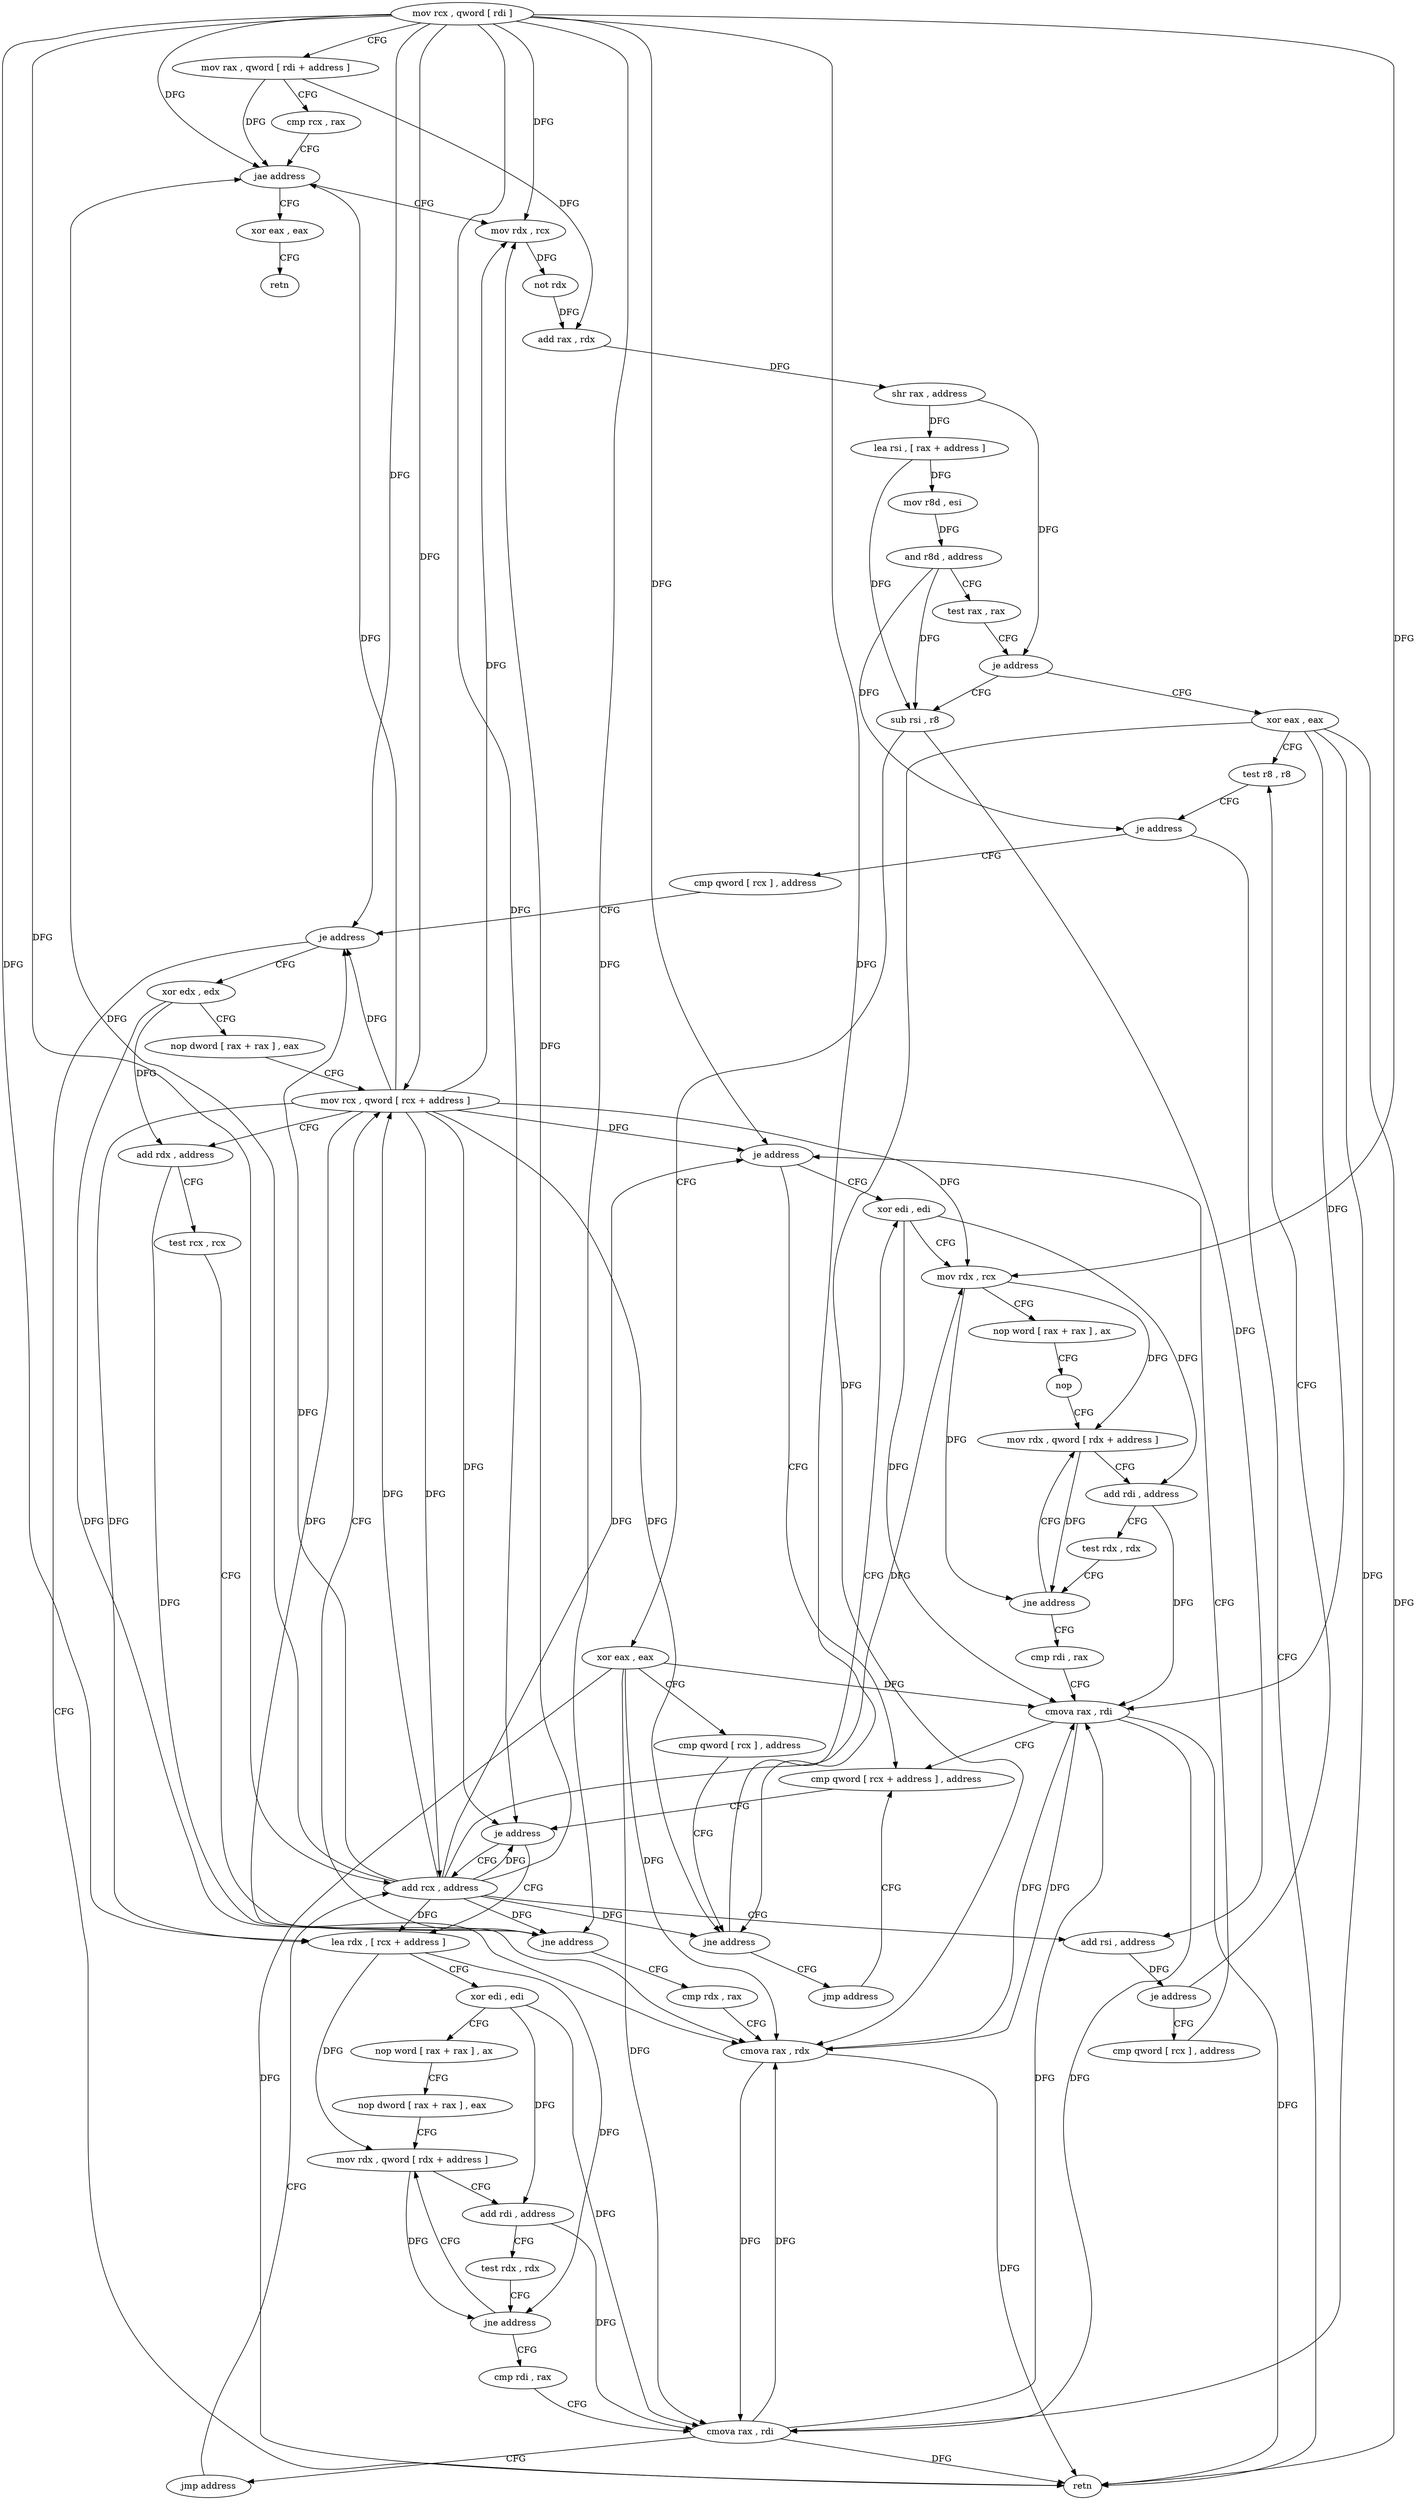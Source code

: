 digraph "func" {
"4275248" [label = "mov rcx , qword [ rdi ]" ]
"4275251" [label = "mov rax , qword [ rdi + address ]" ]
"4275255" [label = "cmp rcx , rax" ]
"4275258" [label = "jae address" ]
"4275414" [label = "xor eax , eax" ]
"4275264" [label = "mov rdx , rcx" ]
"4275416" [label = "retn" ]
"4275267" [label = "not rdx" ]
"4275270" [label = "add rax , rdx" ]
"4275273" [label = "shr rax , address" ]
"4275277" [label = "lea rsi , [ rax + address ]" ]
"4275281" [label = "mov r8d , esi" ]
"4275284" [label = "and r8d , address" ]
"4275288" [label = "test rax , rax" ]
"4275291" [label = "je address" ]
"4275417" [label = "xor eax , eax" ]
"4275297" [label = "sub rsi , r8" ]
"4275419" [label = "test r8 , r8" ]
"4275300" [label = "xor eax , eax" ]
"4275302" [label = "cmp qword [ rcx ] , address" ]
"4275306" [label = "jne address" ]
"4275328" [label = "xor edi , edi" ]
"4275308" [label = "jmp address" ]
"4275460" [label = "retn" ]
"4275424" [label = "cmp qword [ rcx ] , address" ]
"4275428" [label = "je address" ]
"4275430" [label = "xor edx , edx" ]
"4275330" [label = "mov rdx , rcx" ]
"4275333" [label = "nop word [ rax + rax ] , ax" ]
"4275343" [label = "nop" ]
"4275344" [label = "mov rdx , qword [ rdx + address ]" ]
"4275364" [label = "cmp qword [ rcx + address ] , address" ]
"4275432" [label = "nop dword [ rax + rax ] , eax" ]
"4275440" [label = "mov rcx , qword [ rcx + address ]" ]
"4275348" [label = "add rdi , address" ]
"4275352" [label = "test rdx , rdx" ]
"4275355" [label = "jne address" ]
"4275357" [label = "cmp rdi , rax" ]
"4275360" [label = "cmova rax , rdi" ]
"4275369" [label = "je address" ]
"4275312" [label = "add rcx , address" ]
"4275371" [label = "lea rdx , [ rcx + address ]" ]
"4275444" [label = "add rdx , address" ]
"4275448" [label = "test rcx , rcx" ]
"4275451" [label = "jne address" ]
"4275453" [label = "cmp rdx , rax" ]
"4275456" [label = "cmova rax , rdx" ]
"4275316" [label = "add rsi , address" ]
"4275320" [label = "je address" ]
"4275322" [label = "cmp qword [ rcx ] , address" ]
"4275375" [label = "xor edi , edi" ]
"4275377" [label = "nop word [ rax + rax ] , ax" ]
"4275387" [label = "nop dword [ rax + rax ] , eax" ]
"4275392" [label = "mov rdx , qword [ rdx + address ]" ]
"4275422" [label = "je address" ]
"4275326" [label = "je address" ]
"4275396" [label = "add rdi , address" ]
"4275400" [label = "test rdx , rdx" ]
"4275403" [label = "jne address" ]
"4275405" [label = "cmp rdi , rax" ]
"4275408" [label = "cmova rax , rdi" ]
"4275412" [label = "jmp address" ]
"4275248" -> "4275251" [ label = "CFG" ]
"4275248" -> "4275258" [ label = "DFG" ]
"4275248" -> "4275264" [ label = "DFG" ]
"4275248" -> "4275306" [ label = "DFG" ]
"4275248" -> "4275330" [ label = "DFG" ]
"4275248" -> "4275428" [ label = "DFG" ]
"4275248" -> "4275369" [ label = "DFG" ]
"4275248" -> "4275312" [ label = "DFG" ]
"4275248" -> "4275371" [ label = "DFG" ]
"4275248" -> "4275440" [ label = "DFG" ]
"4275248" -> "4275451" [ label = "DFG" ]
"4275248" -> "4275326" [ label = "DFG" ]
"4275251" -> "4275255" [ label = "CFG" ]
"4275251" -> "4275258" [ label = "DFG" ]
"4275251" -> "4275270" [ label = "DFG" ]
"4275255" -> "4275258" [ label = "CFG" ]
"4275258" -> "4275414" [ label = "CFG" ]
"4275258" -> "4275264" [ label = "CFG" ]
"4275414" -> "4275416" [ label = "CFG" ]
"4275264" -> "4275267" [ label = "DFG" ]
"4275267" -> "4275270" [ label = "DFG" ]
"4275270" -> "4275273" [ label = "DFG" ]
"4275273" -> "4275277" [ label = "DFG" ]
"4275273" -> "4275291" [ label = "DFG" ]
"4275277" -> "4275281" [ label = "DFG" ]
"4275277" -> "4275297" [ label = "DFG" ]
"4275281" -> "4275284" [ label = "DFG" ]
"4275284" -> "4275288" [ label = "CFG" ]
"4275284" -> "4275297" [ label = "DFG" ]
"4275284" -> "4275422" [ label = "DFG" ]
"4275288" -> "4275291" [ label = "CFG" ]
"4275291" -> "4275417" [ label = "CFG" ]
"4275291" -> "4275297" [ label = "CFG" ]
"4275417" -> "4275419" [ label = "CFG" ]
"4275417" -> "4275460" [ label = "DFG" ]
"4275417" -> "4275360" [ label = "DFG" ]
"4275417" -> "4275456" [ label = "DFG" ]
"4275417" -> "4275408" [ label = "DFG" ]
"4275297" -> "4275300" [ label = "CFG" ]
"4275297" -> "4275316" [ label = "DFG" ]
"4275419" -> "4275422" [ label = "CFG" ]
"4275300" -> "4275302" [ label = "CFG" ]
"4275300" -> "4275460" [ label = "DFG" ]
"4275300" -> "4275360" [ label = "DFG" ]
"4275300" -> "4275456" [ label = "DFG" ]
"4275300" -> "4275408" [ label = "DFG" ]
"4275302" -> "4275306" [ label = "CFG" ]
"4275306" -> "4275328" [ label = "CFG" ]
"4275306" -> "4275308" [ label = "CFG" ]
"4275328" -> "4275330" [ label = "CFG" ]
"4275328" -> "4275348" [ label = "DFG" ]
"4275328" -> "4275360" [ label = "DFG" ]
"4275308" -> "4275364" [ label = "CFG" ]
"4275424" -> "4275428" [ label = "CFG" ]
"4275428" -> "4275460" [ label = "CFG" ]
"4275428" -> "4275430" [ label = "CFG" ]
"4275430" -> "4275432" [ label = "CFG" ]
"4275430" -> "4275444" [ label = "DFG" ]
"4275430" -> "4275456" [ label = "DFG" ]
"4275330" -> "4275333" [ label = "CFG" ]
"4275330" -> "4275344" [ label = "DFG" ]
"4275330" -> "4275355" [ label = "DFG" ]
"4275333" -> "4275343" [ label = "CFG" ]
"4275343" -> "4275344" [ label = "CFG" ]
"4275344" -> "4275348" [ label = "CFG" ]
"4275344" -> "4275355" [ label = "DFG" ]
"4275364" -> "4275369" [ label = "CFG" ]
"4275432" -> "4275440" [ label = "CFG" ]
"4275440" -> "4275444" [ label = "CFG" ]
"4275440" -> "4275264" [ label = "DFG" ]
"4275440" -> "4275306" [ label = "DFG" ]
"4275440" -> "4275330" [ label = "DFG" ]
"4275440" -> "4275428" [ label = "DFG" ]
"4275440" -> "4275369" [ label = "DFG" ]
"4275440" -> "4275312" [ label = "DFG" ]
"4275440" -> "4275371" [ label = "DFG" ]
"4275440" -> "4275258" [ label = "DFG" ]
"4275440" -> "4275451" [ label = "DFG" ]
"4275440" -> "4275326" [ label = "DFG" ]
"4275348" -> "4275352" [ label = "CFG" ]
"4275348" -> "4275360" [ label = "DFG" ]
"4275352" -> "4275355" [ label = "CFG" ]
"4275355" -> "4275344" [ label = "CFG" ]
"4275355" -> "4275357" [ label = "CFG" ]
"4275357" -> "4275360" [ label = "CFG" ]
"4275360" -> "4275364" [ label = "CFG" ]
"4275360" -> "4275460" [ label = "DFG" ]
"4275360" -> "4275456" [ label = "DFG" ]
"4275360" -> "4275408" [ label = "DFG" ]
"4275369" -> "4275312" [ label = "CFG" ]
"4275369" -> "4275371" [ label = "CFG" ]
"4275312" -> "4275316" [ label = "CFG" ]
"4275312" -> "4275264" [ label = "DFG" ]
"4275312" -> "4275306" [ label = "DFG" ]
"4275312" -> "4275330" [ label = "DFG" ]
"4275312" -> "4275428" [ label = "DFG" ]
"4275312" -> "4275369" [ label = "DFG" ]
"4275312" -> "4275258" [ label = "DFG" ]
"4275312" -> "4275371" [ label = "DFG" ]
"4275312" -> "4275440" [ label = "DFG" ]
"4275312" -> "4275451" [ label = "DFG" ]
"4275312" -> "4275326" [ label = "DFG" ]
"4275371" -> "4275375" [ label = "CFG" ]
"4275371" -> "4275392" [ label = "DFG" ]
"4275371" -> "4275403" [ label = "DFG" ]
"4275444" -> "4275448" [ label = "CFG" ]
"4275444" -> "4275456" [ label = "DFG" ]
"4275448" -> "4275451" [ label = "CFG" ]
"4275451" -> "4275440" [ label = "CFG" ]
"4275451" -> "4275453" [ label = "CFG" ]
"4275453" -> "4275456" [ label = "CFG" ]
"4275456" -> "4275460" [ label = "DFG" ]
"4275456" -> "4275360" [ label = "DFG" ]
"4275456" -> "4275408" [ label = "DFG" ]
"4275316" -> "4275320" [ label = "DFG" ]
"4275320" -> "4275419" [ label = "CFG" ]
"4275320" -> "4275322" [ label = "CFG" ]
"4275322" -> "4275326" [ label = "CFG" ]
"4275375" -> "4275377" [ label = "CFG" ]
"4275375" -> "4275396" [ label = "DFG" ]
"4275375" -> "4275408" [ label = "DFG" ]
"4275377" -> "4275387" [ label = "CFG" ]
"4275387" -> "4275392" [ label = "CFG" ]
"4275392" -> "4275396" [ label = "CFG" ]
"4275392" -> "4275403" [ label = "DFG" ]
"4275422" -> "4275460" [ label = "CFG" ]
"4275422" -> "4275424" [ label = "CFG" ]
"4275326" -> "4275364" [ label = "CFG" ]
"4275326" -> "4275328" [ label = "CFG" ]
"4275396" -> "4275400" [ label = "CFG" ]
"4275396" -> "4275408" [ label = "DFG" ]
"4275400" -> "4275403" [ label = "CFG" ]
"4275403" -> "4275392" [ label = "CFG" ]
"4275403" -> "4275405" [ label = "CFG" ]
"4275405" -> "4275408" [ label = "CFG" ]
"4275408" -> "4275412" [ label = "CFG" ]
"4275408" -> "4275360" [ label = "DFG" ]
"4275408" -> "4275456" [ label = "DFG" ]
"4275408" -> "4275460" [ label = "DFG" ]
"4275412" -> "4275312" [ label = "CFG" ]
}
